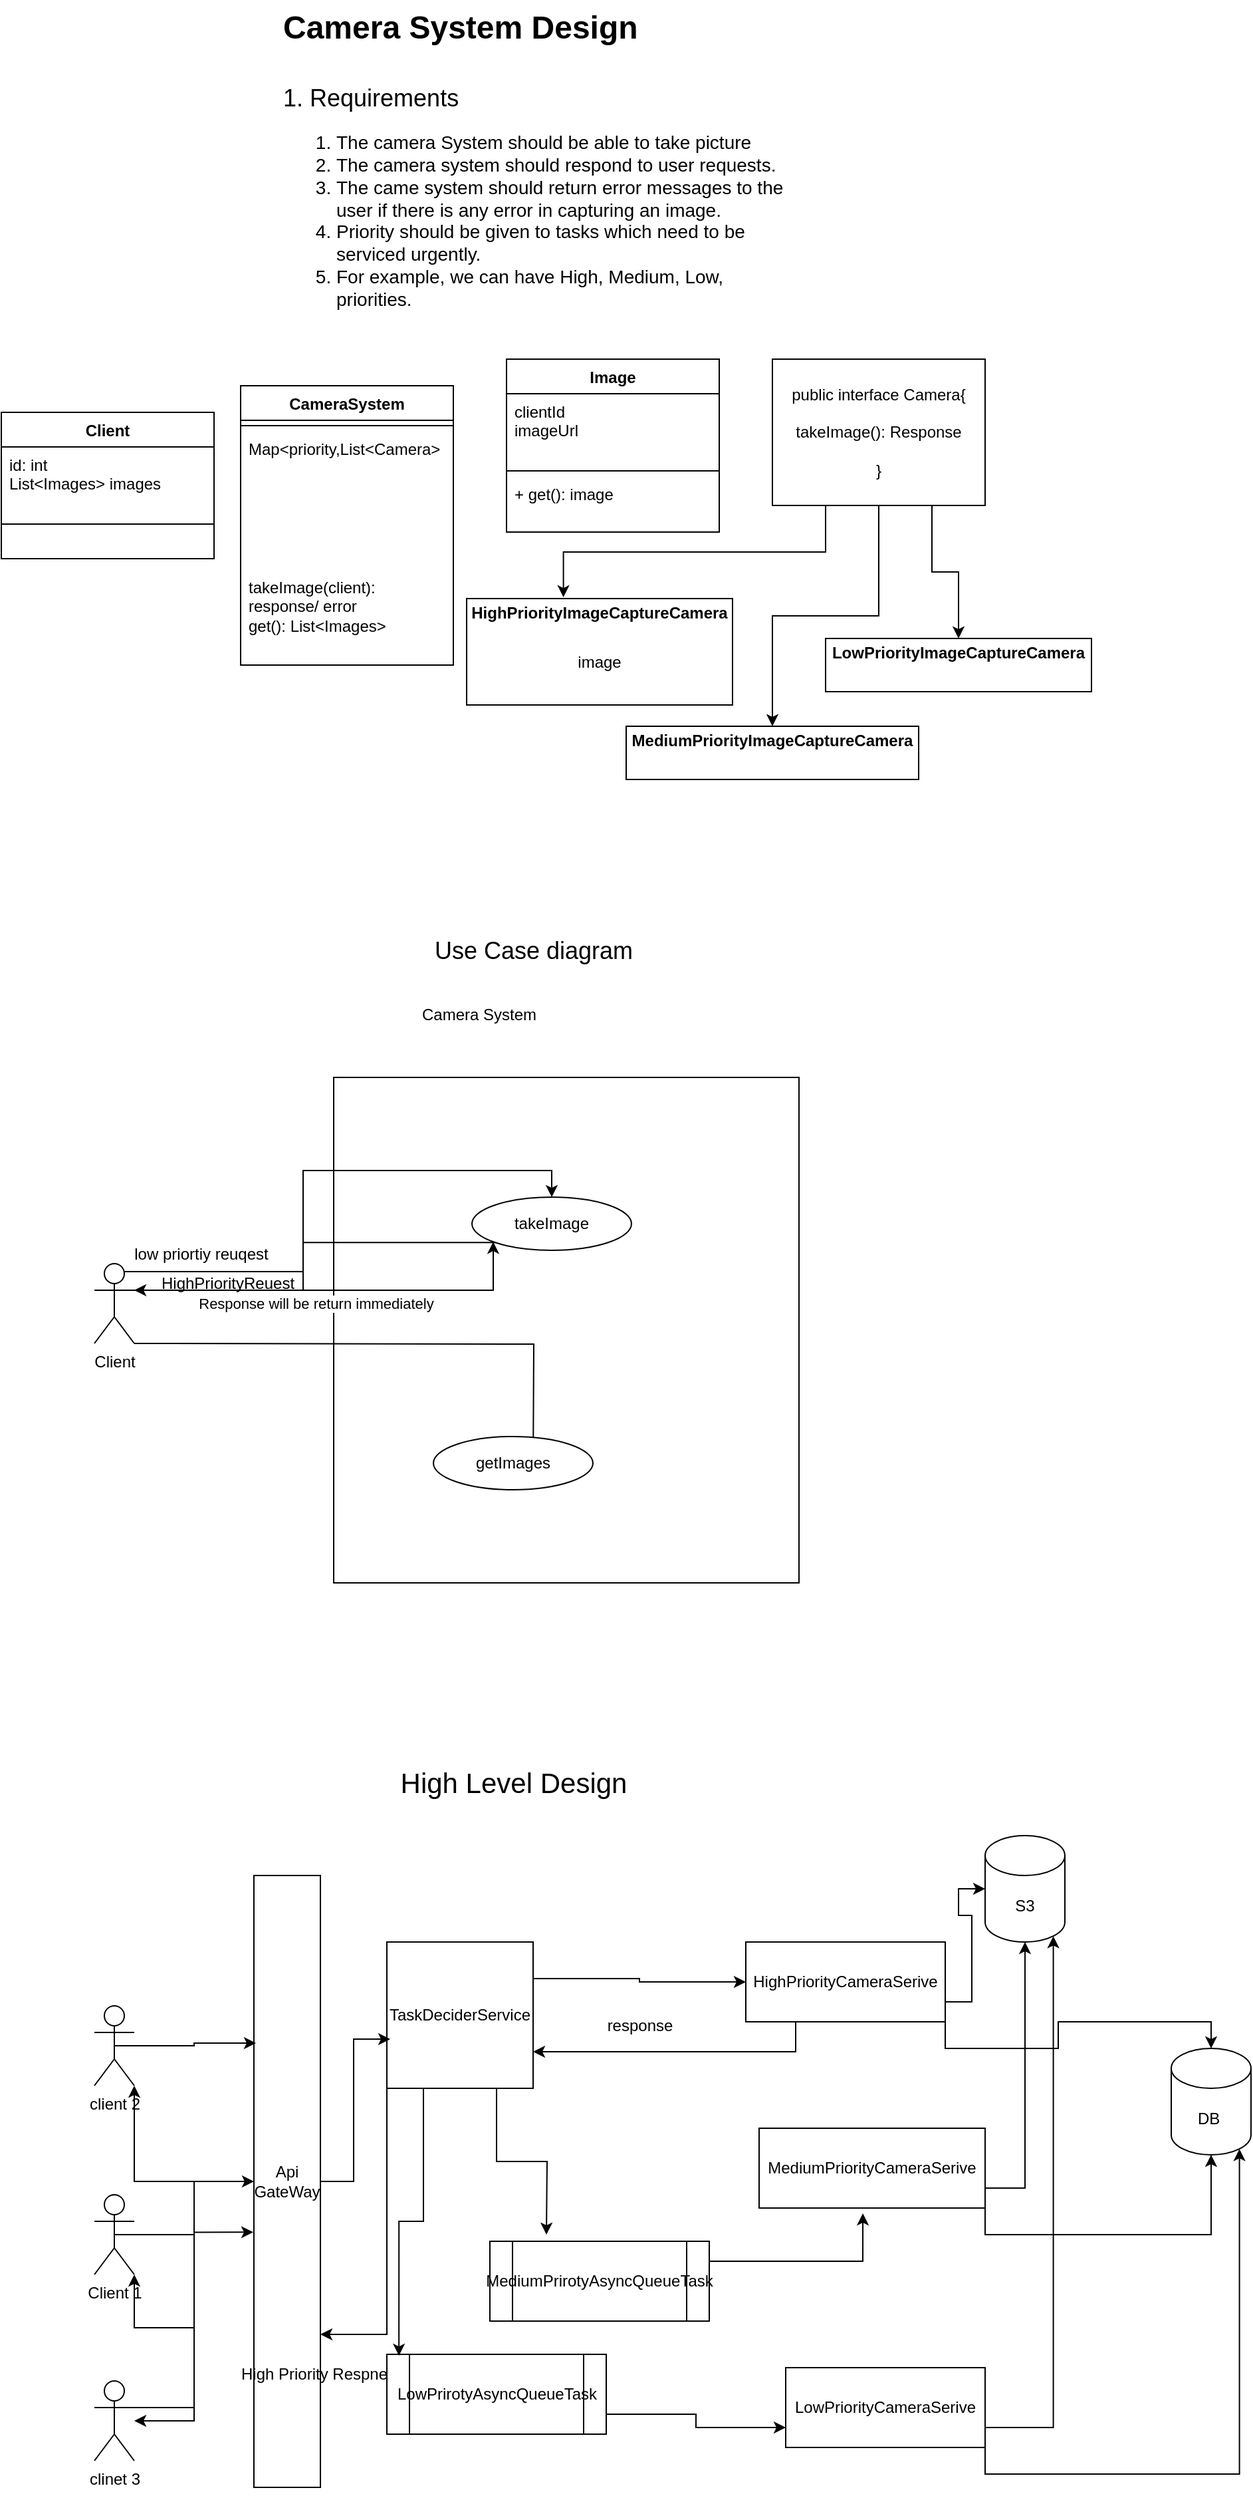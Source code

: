 <mxfile version="24.7.5">
  <diagram name="Page-1" id="w48lXapn88ERsMdTifCj">
    <mxGraphModel dx="1026" dy="1820" grid="1" gridSize="10" guides="1" tooltips="1" connect="1" arrows="1" fold="1" page="1" pageScale="1" pageWidth="827" pageHeight="1169" math="0" shadow="0">
      <root>
        <mxCell id="0" />
        <mxCell id="1" parent="0" />
        <mxCell id="sNeMKrfmpia31ALBrFr5-2" value="&lt;h1 style=&quot;margin-top: 0px;&quot;&gt;Camera System Design&lt;/h1&gt;" style="text;html=1;whiteSpace=wrap;overflow=hidden;rounded=0;direction=south;" vertex="1" parent="1">
          <mxGeometry x="210" y="-1130" width="350" height="40" as="geometry" />
        </mxCell>
        <mxCell id="sNeMKrfmpia31ALBrFr5-5" value="&lt;div&gt;&lt;font style=&quot;font-size: 18px;&quot;&gt;1. Requirements&lt;/font&gt;&lt;/div&gt;&lt;div style=&quot;font-size: 14px;&quot;&gt;&lt;ol&gt;&lt;li&gt;&lt;font style=&quot;font-size: 14px;&quot;&gt;The camera System should be able to take picture&lt;/font&gt;&lt;/li&gt;&lt;li&gt;&lt;font style=&quot;font-size: 14px;&quot;&gt;The camera system should respond to user requests.&lt;/font&gt;&lt;/li&gt;&lt;li&gt;&lt;font style=&quot;font-size: 14px;&quot;&gt;The came system should return error messages to the user if there is any error in capturing an image.&lt;/font&gt;&lt;/li&gt;&lt;li&gt;&lt;font style=&quot;font-size: 14px;&quot;&gt;Priority should be given to tasks which need to be serviced urgently.&lt;/font&gt;&lt;/li&gt;&lt;li&gt;&lt;font style=&quot;font-size: 14px;&quot;&gt;For example, we can have High, Medium, Low, priorities.&lt;/font&gt;&lt;/li&gt;&lt;/ol&gt;&lt;/div&gt;" style="text;html=1;align=left;verticalAlign=middle;whiteSpace=wrap;rounded=0;" vertex="1" parent="1">
          <mxGeometry x="210" y="-1050" width="380" height="150" as="geometry" />
        </mxCell>
        <mxCell id="sNeMKrfmpia31ALBrFr5-8" value="CameraSystem" style="swimlane;fontStyle=1;align=center;verticalAlign=top;childLayout=stackLayout;horizontal=1;startSize=26;horizontalStack=0;resizeParent=1;resizeParentMax=0;resizeLast=0;collapsible=1;marginBottom=0;whiteSpace=wrap;html=1;" vertex="1" parent="1">
          <mxGeometry x="180" y="-840" width="160" height="210" as="geometry" />
        </mxCell>
        <mxCell id="sNeMKrfmpia31ALBrFr5-10" value="" style="line;strokeWidth=1;fillColor=none;align=left;verticalAlign=middle;spacingTop=-1;spacingLeft=3;spacingRight=3;rotatable=0;labelPosition=right;points=[];portConstraint=eastwest;strokeColor=inherit;" vertex="1" parent="sNeMKrfmpia31ALBrFr5-8">
          <mxGeometry y="26" width="160" height="8" as="geometry" />
        </mxCell>
        <mxCell id="sNeMKrfmpia31ALBrFr5-9" value="Map&amp;lt;priority,List&amp;lt;Camera&amp;gt;&amp;nbsp;&lt;div&gt;&lt;br&gt;&lt;/div&gt;" style="text;strokeColor=none;fillColor=none;align=left;verticalAlign=top;spacingLeft=4;spacingRight=4;overflow=hidden;rotatable=0;points=[[0,0.5],[1,0.5]];portConstraint=eastwest;whiteSpace=wrap;html=1;" vertex="1" parent="sNeMKrfmpia31ALBrFr5-8">
          <mxGeometry y="34" width="160" height="104" as="geometry" />
        </mxCell>
        <mxCell id="sNeMKrfmpia31ALBrFr5-11" value="takeImage(client): response/ error&lt;div&gt;get(): List&amp;lt;Images&amp;gt;&lt;/div&gt;&lt;div&gt;&lt;br&gt;&lt;div&gt;&lt;br&gt;&lt;/div&gt;&lt;/div&gt;" style="text;strokeColor=none;fillColor=none;align=left;verticalAlign=top;spacingLeft=4;spacingRight=4;overflow=hidden;rotatable=0;points=[[0,0.5],[1,0.5]];portConstraint=eastwest;whiteSpace=wrap;html=1;" vertex="1" parent="sNeMKrfmpia31ALBrFr5-8">
          <mxGeometry y="138" width="160" height="72" as="geometry" />
        </mxCell>
        <mxCell id="sNeMKrfmpia31ALBrFr5-16" value="Client" style="swimlane;fontStyle=1;align=center;verticalAlign=top;childLayout=stackLayout;horizontal=1;startSize=26;horizontalStack=0;resizeParent=1;resizeParentMax=0;resizeLast=0;collapsible=1;marginBottom=0;whiteSpace=wrap;html=1;" vertex="1" parent="1">
          <mxGeometry y="-820" width="160" height="110" as="geometry" />
        </mxCell>
        <mxCell id="sNeMKrfmpia31ALBrFr5-17" value="id: int&lt;div&gt;List&amp;lt;Images&amp;gt; images&lt;/div&gt;" style="text;strokeColor=none;fillColor=none;align=left;verticalAlign=top;spacingLeft=4;spacingRight=4;overflow=hidden;rotatable=0;points=[[0,0.5],[1,0.5]];portConstraint=eastwest;whiteSpace=wrap;html=1;" vertex="1" parent="sNeMKrfmpia31ALBrFr5-16">
          <mxGeometry y="26" width="160" height="54" as="geometry" />
        </mxCell>
        <mxCell id="sNeMKrfmpia31ALBrFr5-18" value="" style="line;strokeWidth=1;fillColor=none;align=left;verticalAlign=middle;spacingTop=-1;spacingLeft=3;spacingRight=3;rotatable=0;labelPosition=right;points=[];portConstraint=eastwest;strokeColor=inherit;" vertex="1" parent="sNeMKrfmpia31ALBrFr5-16">
          <mxGeometry y="80" width="160" height="8" as="geometry" />
        </mxCell>
        <mxCell id="sNeMKrfmpia31ALBrFr5-19" value="&lt;div&gt;&lt;div&gt;&lt;br&gt;&lt;/div&gt;&lt;/div&gt;" style="text;strokeColor=none;fillColor=none;align=left;verticalAlign=top;spacingLeft=4;spacingRight=4;overflow=hidden;rotatable=0;points=[[0,0.5],[1,0.5]];portConstraint=eastwest;whiteSpace=wrap;html=1;" vertex="1" parent="sNeMKrfmpia31ALBrFr5-16">
          <mxGeometry y="88" width="160" height="22" as="geometry" />
        </mxCell>
        <mxCell id="sNeMKrfmpia31ALBrFr5-23" style="edgeStyle=orthogonalEdgeStyle;rounded=0;orthogonalLoop=1;jettySize=auto;html=1;exitX=0.5;exitY=1;exitDx=0;exitDy=0;" edge="1" parent="1" source="sNeMKrfmpia31ALBrFr5-20" target="sNeMKrfmpia31ALBrFr5-24">
          <mxGeometry relative="1" as="geometry">
            <mxPoint x="670" y="-670" as="targetPoint" />
          </mxGeometry>
        </mxCell>
        <mxCell id="sNeMKrfmpia31ALBrFr5-27" style="edgeStyle=orthogonalEdgeStyle;rounded=0;orthogonalLoop=1;jettySize=auto;html=1;exitX=0.75;exitY=1;exitDx=0;exitDy=0;" edge="1" parent="1" source="sNeMKrfmpia31ALBrFr5-20" target="sNeMKrfmpia31ALBrFr5-26">
          <mxGeometry relative="1" as="geometry" />
        </mxCell>
        <mxCell id="sNeMKrfmpia31ALBrFr5-20" value="public interface Camera{&lt;div&gt;&lt;br&gt;&lt;/div&gt;&lt;div&gt;takeImage(): Response&lt;br&gt;&lt;div&gt;&lt;span style=&quot;background-color: initial;&quot;&gt;&lt;br&gt;&lt;/span&gt;&lt;/div&gt;&lt;div&gt;&lt;span style=&quot;background-color: initial;&quot;&gt;}&lt;/span&gt;&lt;/div&gt;&lt;/div&gt;" style="html=1;whiteSpace=wrap;" vertex="1" parent="1">
          <mxGeometry x="580" y="-860" width="160" height="110" as="geometry" />
        </mxCell>
        <mxCell id="sNeMKrfmpia31ALBrFr5-21" value="&lt;p style=&quot;margin:0px;margin-top:4px;text-align:center;&quot;&gt;&lt;b&gt;HighPriorityImageCaptureCamera&lt;/b&gt;&lt;/p&gt;&lt;p style=&quot;margin:0px;margin-top:4px;text-align:center;&quot;&gt;&lt;br&gt;&lt;/p&gt;&lt;p style=&quot;margin:0px;margin-top:4px;text-align:center;&quot;&gt;image&lt;/p&gt;" style="verticalAlign=top;align=left;overflow=fill;html=1;whiteSpace=wrap;" vertex="1" parent="1">
          <mxGeometry x="350" y="-680" width="200" height="80" as="geometry" />
        </mxCell>
        <mxCell id="sNeMKrfmpia31ALBrFr5-22" style="edgeStyle=orthogonalEdgeStyle;rounded=0;orthogonalLoop=1;jettySize=auto;html=1;exitX=0.25;exitY=1;exitDx=0;exitDy=0;entryX=0.364;entryY=-0.012;entryDx=0;entryDy=0;entryPerimeter=0;" edge="1" parent="1" source="sNeMKrfmpia31ALBrFr5-20" target="sNeMKrfmpia31ALBrFr5-21">
          <mxGeometry relative="1" as="geometry" />
        </mxCell>
        <mxCell id="sNeMKrfmpia31ALBrFr5-24" value="&lt;p style=&quot;margin:0px;margin-top:4px;text-align:center;&quot;&gt;&lt;b&gt;MediumPriorityImageCaptureCamera&lt;/b&gt;&lt;/p&gt;" style="verticalAlign=top;align=left;overflow=fill;html=1;whiteSpace=wrap;" vertex="1" parent="1">
          <mxGeometry x="470" y="-584" width="220" height="40" as="geometry" />
        </mxCell>
        <mxCell id="sNeMKrfmpia31ALBrFr5-26" value="&lt;p style=&quot;margin:0px;margin-top:4px;text-align:center;&quot;&gt;&lt;b&gt;LowPriorityImageCaptureCamera&lt;/b&gt;&lt;/p&gt;" style="verticalAlign=top;align=left;overflow=fill;html=1;whiteSpace=wrap;" vertex="1" parent="1">
          <mxGeometry x="620" y="-650" width="200" height="40" as="geometry" />
        </mxCell>
        <mxCell id="sNeMKrfmpia31ALBrFr5-28" value="" style="rounded=0;whiteSpace=wrap;html=1;" vertex="1" parent="1">
          <mxGeometry x="250" y="-320" width="350" height="380" as="geometry" />
        </mxCell>
        <mxCell id="sNeMKrfmpia31ALBrFr5-29" value="&lt;font style=&quot;font-size: 18px;&quot;&gt;Use Case diagram&lt;/font&gt;" style="text;html=1;align=center;verticalAlign=middle;resizable=0;points=[];autosize=1;strokeColor=none;fillColor=none;" vertex="1" parent="1">
          <mxGeometry x="315" y="-435" width="170" height="40" as="geometry" />
        </mxCell>
        <mxCell id="sNeMKrfmpia31ALBrFr5-30" value="Camera System" style="text;html=1;align=center;verticalAlign=middle;resizable=0;points=[];autosize=1;strokeColor=none;fillColor=none;" vertex="1" parent="1">
          <mxGeometry x="304" y="-382" width="110" height="30" as="geometry" />
        </mxCell>
        <mxCell id="sNeMKrfmpia31ALBrFr5-37" style="edgeStyle=orthogonalEdgeStyle;rounded=0;orthogonalLoop=1;jettySize=auto;html=1;exitX=1;exitY=0.333;exitDx=0;exitDy=0;exitPerimeter=0;" edge="1" parent="1" source="sNeMKrfmpia31ALBrFr5-34" target="sNeMKrfmpia31ALBrFr5-36">
          <mxGeometry relative="1" as="geometry">
            <Array as="points">
              <mxPoint x="370" y="-160" />
            </Array>
          </mxGeometry>
        </mxCell>
        <mxCell id="sNeMKrfmpia31ALBrFr5-45" value="Response will be return immediately&amp;nbsp;" style="edgeLabel;html=1;align=center;verticalAlign=middle;resizable=0;points=[];" vertex="1" connectable="0" parent="sNeMKrfmpia31ALBrFr5-37">
          <mxGeometry x="-0.099" y="-4" relative="1" as="geometry">
            <mxPoint y="6" as="offset" />
          </mxGeometry>
        </mxCell>
        <mxCell id="sNeMKrfmpia31ALBrFr5-39" style="edgeStyle=orthogonalEdgeStyle;rounded=0;orthogonalLoop=1;jettySize=auto;html=1;exitX=0.5;exitY=0.5;exitDx=0;exitDy=0;exitPerimeter=0;" edge="1" parent="1">
          <mxGeometry relative="1" as="geometry">
            <mxPoint x="100" y="-120" as="sourcePoint" />
            <mxPoint x="400" y="-20" as="targetPoint" />
          </mxGeometry>
        </mxCell>
        <mxCell id="sNeMKrfmpia31ALBrFr5-41" style="edgeStyle=orthogonalEdgeStyle;rounded=0;orthogonalLoop=1;jettySize=auto;html=1;exitX=0.75;exitY=0.1;exitDx=0;exitDy=0;exitPerimeter=0;entryX=0.5;entryY=0;entryDx=0;entryDy=0;" edge="1" parent="1" source="sNeMKrfmpia31ALBrFr5-34" target="sNeMKrfmpia31ALBrFr5-36">
          <mxGeometry relative="1" as="geometry" />
        </mxCell>
        <mxCell id="sNeMKrfmpia31ALBrFr5-34" value="Client" style="shape=umlActor;verticalLabelPosition=bottom;verticalAlign=top;html=1;outlineConnect=0;" vertex="1" parent="1">
          <mxGeometry x="70" y="-180" width="30" height="60" as="geometry" />
        </mxCell>
        <mxCell id="sNeMKrfmpia31ALBrFr5-36" value="takeImage" style="ellipse;whiteSpace=wrap;html=1;" vertex="1" parent="1">
          <mxGeometry x="354" y="-230" width="120" height="40" as="geometry" />
        </mxCell>
        <mxCell id="sNeMKrfmpia31ALBrFr5-38" value="getImages" style="ellipse;whiteSpace=wrap;html=1;" vertex="1" parent="1">
          <mxGeometry x="325" y="-50" width="120" height="40" as="geometry" />
        </mxCell>
        <mxCell id="sNeMKrfmpia31ALBrFr5-40" value="HighPriorityReuest" style="text;html=1;align=center;verticalAlign=middle;resizable=0;points=[];autosize=1;strokeColor=none;fillColor=none;" vertex="1" parent="1">
          <mxGeometry x="110" y="-180" width="120" height="30" as="geometry" />
        </mxCell>
        <mxCell id="sNeMKrfmpia31ALBrFr5-44" style="edgeStyle=orthogonalEdgeStyle;rounded=0;orthogonalLoop=1;jettySize=auto;html=1;exitX=0;exitY=1;exitDx=0;exitDy=0;entryX=1;entryY=0.333;entryDx=0;entryDy=0;entryPerimeter=0;" edge="1" parent="1" source="sNeMKrfmpia31ALBrFr5-36" target="sNeMKrfmpia31ALBrFr5-34">
          <mxGeometry relative="1" as="geometry" />
        </mxCell>
        <mxCell id="sNeMKrfmpia31ALBrFr5-46" value="low priortiy reuqest" style="text;html=1;align=center;verticalAlign=middle;resizable=0;points=[];autosize=1;strokeColor=none;fillColor=none;" vertex="1" parent="1">
          <mxGeometry x="90" y="-202" width="120" height="30" as="geometry" />
        </mxCell>
        <mxCell id="sNeMKrfmpia31ALBrFr5-49" value="High Level Design" style="text;html=1;align=center;verticalAlign=middle;resizable=0;points=[];autosize=1;strokeColor=none;fillColor=none;fontSize=21;" vertex="1" parent="1">
          <mxGeometry x="290" y="190" width="190" height="40" as="geometry" />
        </mxCell>
        <mxCell id="sNeMKrfmpia31ALBrFr5-61" style="edgeStyle=orthogonalEdgeStyle;rounded=0;orthogonalLoop=1;jettySize=auto;html=1;exitX=1;exitY=0.25;exitDx=0;exitDy=0;" edge="1" parent="1" source="sNeMKrfmpia31ALBrFr5-58" target="sNeMKrfmpia31ALBrFr5-60">
          <mxGeometry relative="1" as="geometry" />
        </mxCell>
        <mxCell id="sNeMKrfmpia31ALBrFr5-71" style="edgeStyle=orthogonalEdgeStyle;rounded=0;orthogonalLoop=1;jettySize=auto;html=1;exitX=0.75;exitY=1;exitDx=0;exitDy=0;" edge="1" parent="1" source="sNeMKrfmpia31ALBrFr5-58">
          <mxGeometry relative="1" as="geometry">
            <mxPoint x="410" y="550" as="targetPoint" />
          </mxGeometry>
        </mxCell>
        <mxCell id="sNeMKrfmpia31ALBrFr5-99" style="edgeStyle=orthogonalEdgeStyle;rounded=0;orthogonalLoop=1;jettySize=auto;html=1;exitX=0;exitY=1;exitDx=0;exitDy=0;entryX=1;entryY=0.75;entryDx=0;entryDy=0;" edge="1" parent="1" source="sNeMKrfmpia31ALBrFr5-58" target="sNeMKrfmpia31ALBrFr5-85">
          <mxGeometry relative="1" as="geometry" />
        </mxCell>
        <mxCell id="sNeMKrfmpia31ALBrFr5-58" value="TaskDeciderService" style="whiteSpace=wrap;html=1;aspect=fixed;" vertex="1" parent="1">
          <mxGeometry x="290" y="330" width="110" height="110" as="geometry" />
        </mxCell>
        <mxCell id="sNeMKrfmpia31ALBrFr5-78" style="edgeStyle=orthogonalEdgeStyle;rounded=0;orthogonalLoop=1;jettySize=auto;html=1;exitX=1;exitY=0.75;exitDx=0;exitDy=0;" edge="1" parent="1" source="sNeMKrfmpia31ALBrFr5-60" target="sNeMKrfmpia31ALBrFr5-77">
          <mxGeometry relative="1" as="geometry" />
        </mxCell>
        <mxCell id="sNeMKrfmpia31ALBrFr5-81" style="edgeStyle=orthogonalEdgeStyle;rounded=0;orthogonalLoop=1;jettySize=auto;html=1;exitX=0.25;exitY=1;exitDx=0;exitDy=0;entryX=1;entryY=0.75;entryDx=0;entryDy=0;" edge="1" parent="1" source="sNeMKrfmpia31ALBrFr5-60" target="sNeMKrfmpia31ALBrFr5-58">
          <mxGeometry relative="1" as="geometry" />
        </mxCell>
        <mxCell id="sNeMKrfmpia31ALBrFr5-112" style="edgeStyle=orthogonalEdgeStyle;rounded=0;orthogonalLoop=1;jettySize=auto;html=1;exitX=1;exitY=1;exitDx=0;exitDy=0;" edge="1" parent="1" source="sNeMKrfmpia31ALBrFr5-60" target="sNeMKrfmpia31ALBrFr5-105">
          <mxGeometry relative="1" as="geometry" />
        </mxCell>
        <mxCell id="sNeMKrfmpia31ALBrFr5-60" value="HighPriorityCameraSerive" style="whiteSpace=wrap;html=1;" vertex="1" parent="1">
          <mxGeometry x="560" y="330" width="150" height="60" as="geometry" />
        </mxCell>
        <mxCell id="sNeMKrfmpia31ALBrFr5-80" style="edgeStyle=orthogonalEdgeStyle;rounded=0;orthogonalLoop=1;jettySize=auto;html=1;exitX=1;exitY=0.75;exitDx=0;exitDy=0;entryX=0.855;entryY=1;entryDx=0;entryDy=-4.35;entryPerimeter=0;" edge="1" parent="1" source="sNeMKrfmpia31ALBrFr5-62" target="sNeMKrfmpia31ALBrFr5-77">
          <mxGeometry relative="1" as="geometry">
            <mxPoint x="810" y="480" as="targetPoint" />
          </mxGeometry>
        </mxCell>
        <mxCell id="sNeMKrfmpia31ALBrFr5-62" value="LowPriorityCameraSerive" style="whiteSpace=wrap;html=1;" vertex="1" parent="1">
          <mxGeometry x="590" y="650" width="150" height="60" as="geometry" />
        </mxCell>
        <mxCell id="sNeMKrfmpia31ALBrFr5-63" value="MediumPriorityCameraSerive" style="whiteSpace=wrap;html=1;" vertex="1" parent="1">
          <mxGeometry x="570" y="470" width="170" height="60" as="geometry" />
        </mxCell>
        <mxCell id="sNeMKrfmpia31ALBrFr5-65" value="LowPrirotyAsyncQueueTask" style="shape=process;whiteSpace=wrap;html=1;backgroundOutline=1;" vertex="1" parent="1">
          <mxGeometry x="290" y="640" width="165" height="60" as="geometry" />
        </mxCell>
        <mxCell id="sNeMKrfmpia31ALBrFr5-67" style="edgeStyle=orthogonalEdgeStyle;rounded=0;orthogonalLoop=1;jettySize=auto;html=1;exitX=1;exitY=0.75;exitDx=0;exitDy=0;entryX=0;entryY=0.75;entryDx=0;entryDy=0;" edge="1" parent="1" source="sNeMKrfmpia31ALBrFr5-65" target="sNeMKrfmpia31ALBrFr5-62">
          <mxGeometry relative="1" as="geometry" />
        </mxCell>
        <mxCell id="sNeMKrfmpia31ALBrFr5-69" value="MediumPrirotyAsyncQueueTask" style="shape=process;whiteSpace=wrap;html=1;backgroundOutline=1;" vertex="1" parent="1">
          <mxGeometry x="367.5" y="555" width="165" height="60" as="geometry" />
        </mxCell>
        <mxCell id="sNeMKrfmpia31ALBrFr5-70" style="edgeStyle=orthogonalEdgeStyle;rounded=0;orthogonalLoop=1;jettySize=auto;html=1;exitX=0.25;exitY=1;exitDx=0;exitDy=0;entryX=0.055;entryY=0.017;entryDx=0;entryDy=0;entryPerimeter=0;" edge="1" parent="1" source="sNeMKrfmpia31ALBrFr5-58" target="sNeMKrfmpia31ALBrFr5-65">
          <mxGeometry relative="1" as="geometry" />
        </mxCell>
        <mxCell id="sNeMKrfmpia31ALBrFr5-72" style="edgeStyle=orthogonalEdgeStyle;rounded=0;orthogonalLoop=1;jettySize=auto;html=1;exitX=1;exitY=0.25;exitDx=0;exitDy=0;entryX=0.459;entryY=1.067;entryDx=0;entryDy=0;entryPerimeter=0;" edge="1" parent="1" source="sNeMKrfmpia31ALBrFr5-69" target="sNeMKrfmpia31ALBrFr5-63">
          <mxGeometry relative="1" as="geometry" />
        </mxCell>
        <mxCell id="sNeMKrfmpia31ALBrFr5-77" value="S3" style="shape=cylinder3;whiteSpace=wrap;html=1;boundedLbl=1;backgroundOutline=1;size=15;" vertex="1" parent="1">
          <mxGeometry x="740" y="250" width="60" height="80" as="geometry" />
        </mxCell>
        <mxCell id="sNeMKrfmpia31ALBrFr5-79" style="edgeStyle=orthogonalEdgeStyle;rounded=0;orthogonalLoop=1;jettySize=auto;html=1;exitX=1;exitY=0.75;exitDx=0;exitDy=0;entryX=0.5;entryY=1;entryDx=0;entryDy=0;entryPerimeter=0;" edge="1" parent="1" source="sNeMKrfmpia31ALBrFr5-63" target="sNeMKrfmpia31ALBrFr5-77">
          <mxGeometry relative="1" as="geometry" />
        </mxCell>
        <mxCell id="sNeMKrfmpia31ALBrFr5-82" value="response" style="text;html=1;align=center;verticalAlign=middle;resizable=0;points=[];autosize=1;strokeColor=none;fillColor=none;" vertex="1" parent="1">
          <mxGeometry x="445" y="378" width="70" height="30" as="geometry" />
        </mxCell>
        <mxCell id="sNeMKrfmpia31ALBrFr5-103" style="edgeStyle=orthogonalEdgeStyle;rounded=0;orthogonalLoop=1;jettySize=auto;html=1;exitX=0;exitY=0.5;exitDx=0;exitDy=0;" edge="1" parent="1" source="sNeMKrfmpia31ALBrFr5-85" target="sNeMKrfmpia31ALBrFr5-92">
          <mxGeometry relative="1" as="geometry" />
        </mxCell>
        <mxCell id="sNeMKrfmpia31ALBrFr5-85" value="Api&lt;br&gt;GateWay" style="rounded=0;whiteSpace=wrap;html=1;" vertex="1" parent="1">
          <mxGeometry x="190" y="280" width="50" height="460" as="geometry" />
        </mxCell>
        <mxCell id="sNeMKrfmpia31ALBrFr5-86" style="edgeStyle=orthogonalEdgeStyle;rounded=0;orthogonalLoop=1;jettySize=auto;html=1;exitX=0.5;exitY=1;exitDx=0;exitDy=0;" edge="1" parent="1" source="sNeMKrfmpia31ALBrFr5-85" target="sNeMKrfmpia31ALBrFr5-85">
          <mxGeometry relative="1" as="geometry" />
        </mxCell>
        <mxCell id="sNeMKrfmpia31ALBrFr5-87" style="edgeStyle=orthogonalEdgeStyle;rounded=0;orthogonalLoop=1;jettySize=auto;html=1;exitX=0.5;exitY=1;exitDx=0;exitDy=0;" edge="1" parent="1" source="sNeMKrfmpia31ALBrFr5-85" target="sNeMKrfmpia31ALBrFr5-85">
          <mxGeometry relative="1" as="geometry" />
        </mxCell>
        <mxCell id="sNeMKrfmpia31ALBrFr5-89" value="client 2" style="shape=umlActor;verticalLabelPosition=bottom;verticalAlign=top;html=1;outlineConnect=0;" vertex="1" parent="1">
          <mxGeometry x="70" y="378" width="30" height="60" as="geometry" />
        </mxCell>
        <mxCell id="sNeMKrfmpia31ALBrFr5-90" value="Client 1" style="shape=umlActor;verticalLabelPosition=bottom;verticalAlign=top;html=1;outlineConnect=0;" vertex="1" parent="1">
          <mxGeometry x="70" y="520" width="30" height="60" as="geometry" />
        </mxCell>
        <mxCell id="sNeMKrfmpia31ALBrFr5-104" style="edgeStyle=orthogonalEdgeStyle;rounded=0;orthogonalLoop=1;jettySize=auto;html=1;exitX=1;exitY=0.333;exitDx=0;exitDy=0;exitPerimeter=0;" edge="1" parent="1" source="sNeMKrfmpia31ALBrFr5-92" target="sNeMKrfmpia31ALBrFr5-85">
          <mxGeometry relative="1" as="geometry" />
        </mxCell>
        <mxCell id="sNeMKrfmpia31ALBrFr5-92" value="clinet 3" style="shape=umlActor;verticalLabelPosition=bottom;verticalAlign=top;html=1;outlineConnect=0;" vertex="1" parent="1">
          <mxGeometry x="70" y="660" width="30" height="60" as="geometry" />
        </mxCell>
        <mxCell id="sNeMKrfmpia31ALBrFr5-96" style="edgeStyle=orthogonalEdgeStyle;rounded=0;orthogonalLoop=1;jettySize=auto;html=1;exitX=0.5;exitY=0.5;exitDx=0;exitDy=0;exitPerimeter=0;entryX=0.03;entryY=0.274;entryDx=0;entryDy=0;entryPerimeter=0;" edge="1" parent="1" source="sNeMKrfmpia31ALBrFr5-89" target="sNeMKrfmpia31ALBrFr5-85">
          <mxGeometry relative="1" as="geometry" />
        </mxCell>
        <mxCell id="sNeMKrfmpia31ALBrFr5-97" style="edgeStyle=orthogonalEdgeStyle;rounded=0;orthogonalLoop=1;jettySize=auto;html=1;exitX=1;exitY=0.5;exitDx=0;exitDy=0;entryX=0.023;entryY=0.664;entryDx=0;entryDy=0;entryPerimeter=0;" edge="1" parent="1" source="sNeMKrfmpia31ALBrFr5-85" target="sNeMKrfmpia31ALBrFr5-58">
          <mxGeometry relative="1" as="geometry" />
        </mxCell>
        <mxCell id="sNeMKrfmpia31ALBrFr5-98" style="edgeStyle=orthogonalEdgeStyle;rounded=0;orthogonalLoop=1;jettySize=auto;html=1;exitX=0.5;exitY=0.5;exitDx=0;exitDy=0;exitPerimeter=0;entryX=-0.01;entryY=0.583;entryDx=0;entryDy=0;entryPerimeter=0;" edge="1" parent="1" source="sNeMKrfmpia31ALBrFr5-90" target="sNeMKrfmpia31ALBrFr5-85">
          <mxGeometry relative="1" as="geometry" />
        </mxCell>
        <mxCell id="sNeMKrfmpia31ALBrFr5-100" value="High Priority Respne" style="text;html=1;align=center;verticalAlign=middle;resizable=0;points=[];autosize=1;strokeColor=none;fillColor=none;" vertex="1" parent="1">
          <mxGeometry x="170" y="640" width="130" height="30" as="geometry" />
        </mxCell>
        <mxCell id="sNeMKrfmpia31ALBrFr5-101" style="edgeStyle=orthogonalEdgeStyle;rounded=0;orthogonalLoop=1;jettySize=auto;html=1;exitX=0;exitY=0.5;exitDx=0;exitDy=0;entryX=1;entryY=1;entryDx=0;entryDy=0;entryPerimeter=0;" edge="1" parent="1" source="sNeMKrfmpia31ALBrFr5-85" target="sNeMKrfmpia31ALBrFr5-89">
          <mxGeometry relative="1" as="geometry" />
        </mxCell>
        <mxCell id="sNeMKrfmpia31ALBrFr5-102" style="edgeStyle=orthogonalEdgeStyle;rounded=0;orthogonalLoop=1;jettySize=auto;html=1;exitX=0;exitY=0.5;exitDx=0;exitDy=0;entryX=1;entryY=1;entryDx=0;entryDy=0;entryPerimeter=0;" edge="1" parent="1" source="sNeMKrfmpia31ALBrFr5-85" target="sNeMKrfmpia31ALBrFr5-90">
          <mxGeometry relative="1" as="geometry">
            <Array as="points">
              <mxPoint x="145" y="510" />
              <mxPoint x="145" y="620" />
              <mxPoint x="100" y="620" />
            </Array>
          </mxGeometry>
        </mxCell>
        <mxCell id="sNeMKrfmpia31ALBrFr5-105" value="DB&amp;nbsp;" style="shape=cylinder3;whiteSpace=wrap;html=1;boundedLbl=1;backgroundOutline=1;size=15;" vertex="1" parent="1">
          <mxGeometry x="880" y="410" width="60" height="80" as="geometry" />
        </mxCell>
        <mxCell id="sNeMKrfmpia31ALBrFr5-113" style="edgeStyle=orthogonalEdgeStyle;rounded=0;orthogonalLoop=1;jettySize=auto;html=1;exitX=1;exitY=1;exitDx=0;exitDy=0;entryX=0.5;entryY=1;entryDx=0;entryDy=0;entryPerimeter=0;" edge="1" parent="1" source="sNeMKrfmpia31ALBrFr5-63" target="sNeMKrfmpia31ALBrFr5-105">
          <mxGeometry relative="1" as="geometry" />
        </mxCell>
        <mxCell id="sNeMKrfmpia31ALBrFr5-114" style="edgeStyle=orthogonalEdgeStyle;rounded=0;orthogonalLoop=1;jettySize=auto;html=1;exitX=1;exitY=1;exitDx=0;exitDy=0;entryX=0.855;entryY=1;entryDx=0;entryDy=-4.35;entryPerimeter=0;" edge="1" parent="1" source="sNeMKrfmpia31ALBrFr5-62" target="sNeMKrfmpia31ALBrFr5-105">
          <mxGeometry relative="1" as="geometry" />
        </mxCell>
        <mxCell id="sNeMKrfmpia31ALBrFr5-116" value="Image" style="swimlane;fontStyle=1;align=center;verticalAlign=top;childLayout=stackLayout;horizontal=1;startSize=26;horizontalStack=0;resizeParent=1;resizeParentMax=0;resizeLast=0;collapsible=1;marginBottom=0;whiteSpace=wrap;html=1;" vertex="1" parent="1">
          <mxGeometry x="380" y="-860" width="160" height="130" as="geometry" />
        </mxCell>
        <mxCell id="sNeMKrfmpia31ALBrFr5-117" value="clientId&lt;div&gt;imageUrl&lt;/div&gt;" style="text;strokeColor=none;fillColor=none;align=left;verticalAlign=top;spacingLeft=4;spacingRight=4;overflow=hidden;rotatable=0;points=[[0,0.5],[1,0.5]];portConstraint=eastwest;whiteSpace=wrap;html=1;" vertex="1" parent="sNeMKrfmpia31ALBrFr5-116">
          <mxGeometry y="26" width="160" height="54" as="geometry" />
        </mxCell>
        <mxCell id="sNeMKrfmpia31ALBrFr5-118" value="" style="line;strokeWidth=1;fillColor=none;align=left;verticalAlign=middle;spacingTop=-1;spacingLeft=3;spacingRight=3;rotatable=0;labelPosition=right;points=[];portConstraint=eastwest;strokeColor=inherit;" vertex="1" parent="sNeMKrfmpia31ALBrFr5-116">
          <mxGeometry y="80" width="160" height="8" as="geometry" />
        </mxCell>
        <mxCell id="sNeMKrfmpia31ALBrFr5-119" value="+ get(): image" style="text;strokeColor=none;fillColor=none;align=left;verticalAlign=top;spacingLeft=4;spacingRight=4;overflow=hidden;rotatable=0;points=[[0,0.5],[1,0.5]];portConstraint=eastwest;whiteSpace=wrap;html=1;" vertex="1" parent="sNeMKrfmpia31ALBrFr5-116">
          <mxGeometry y="88" width="160" height="42" as="geometry" />
        </mxCell>
      </root>
    </mxGraphModel>
  </diagram>
</mxfile>

